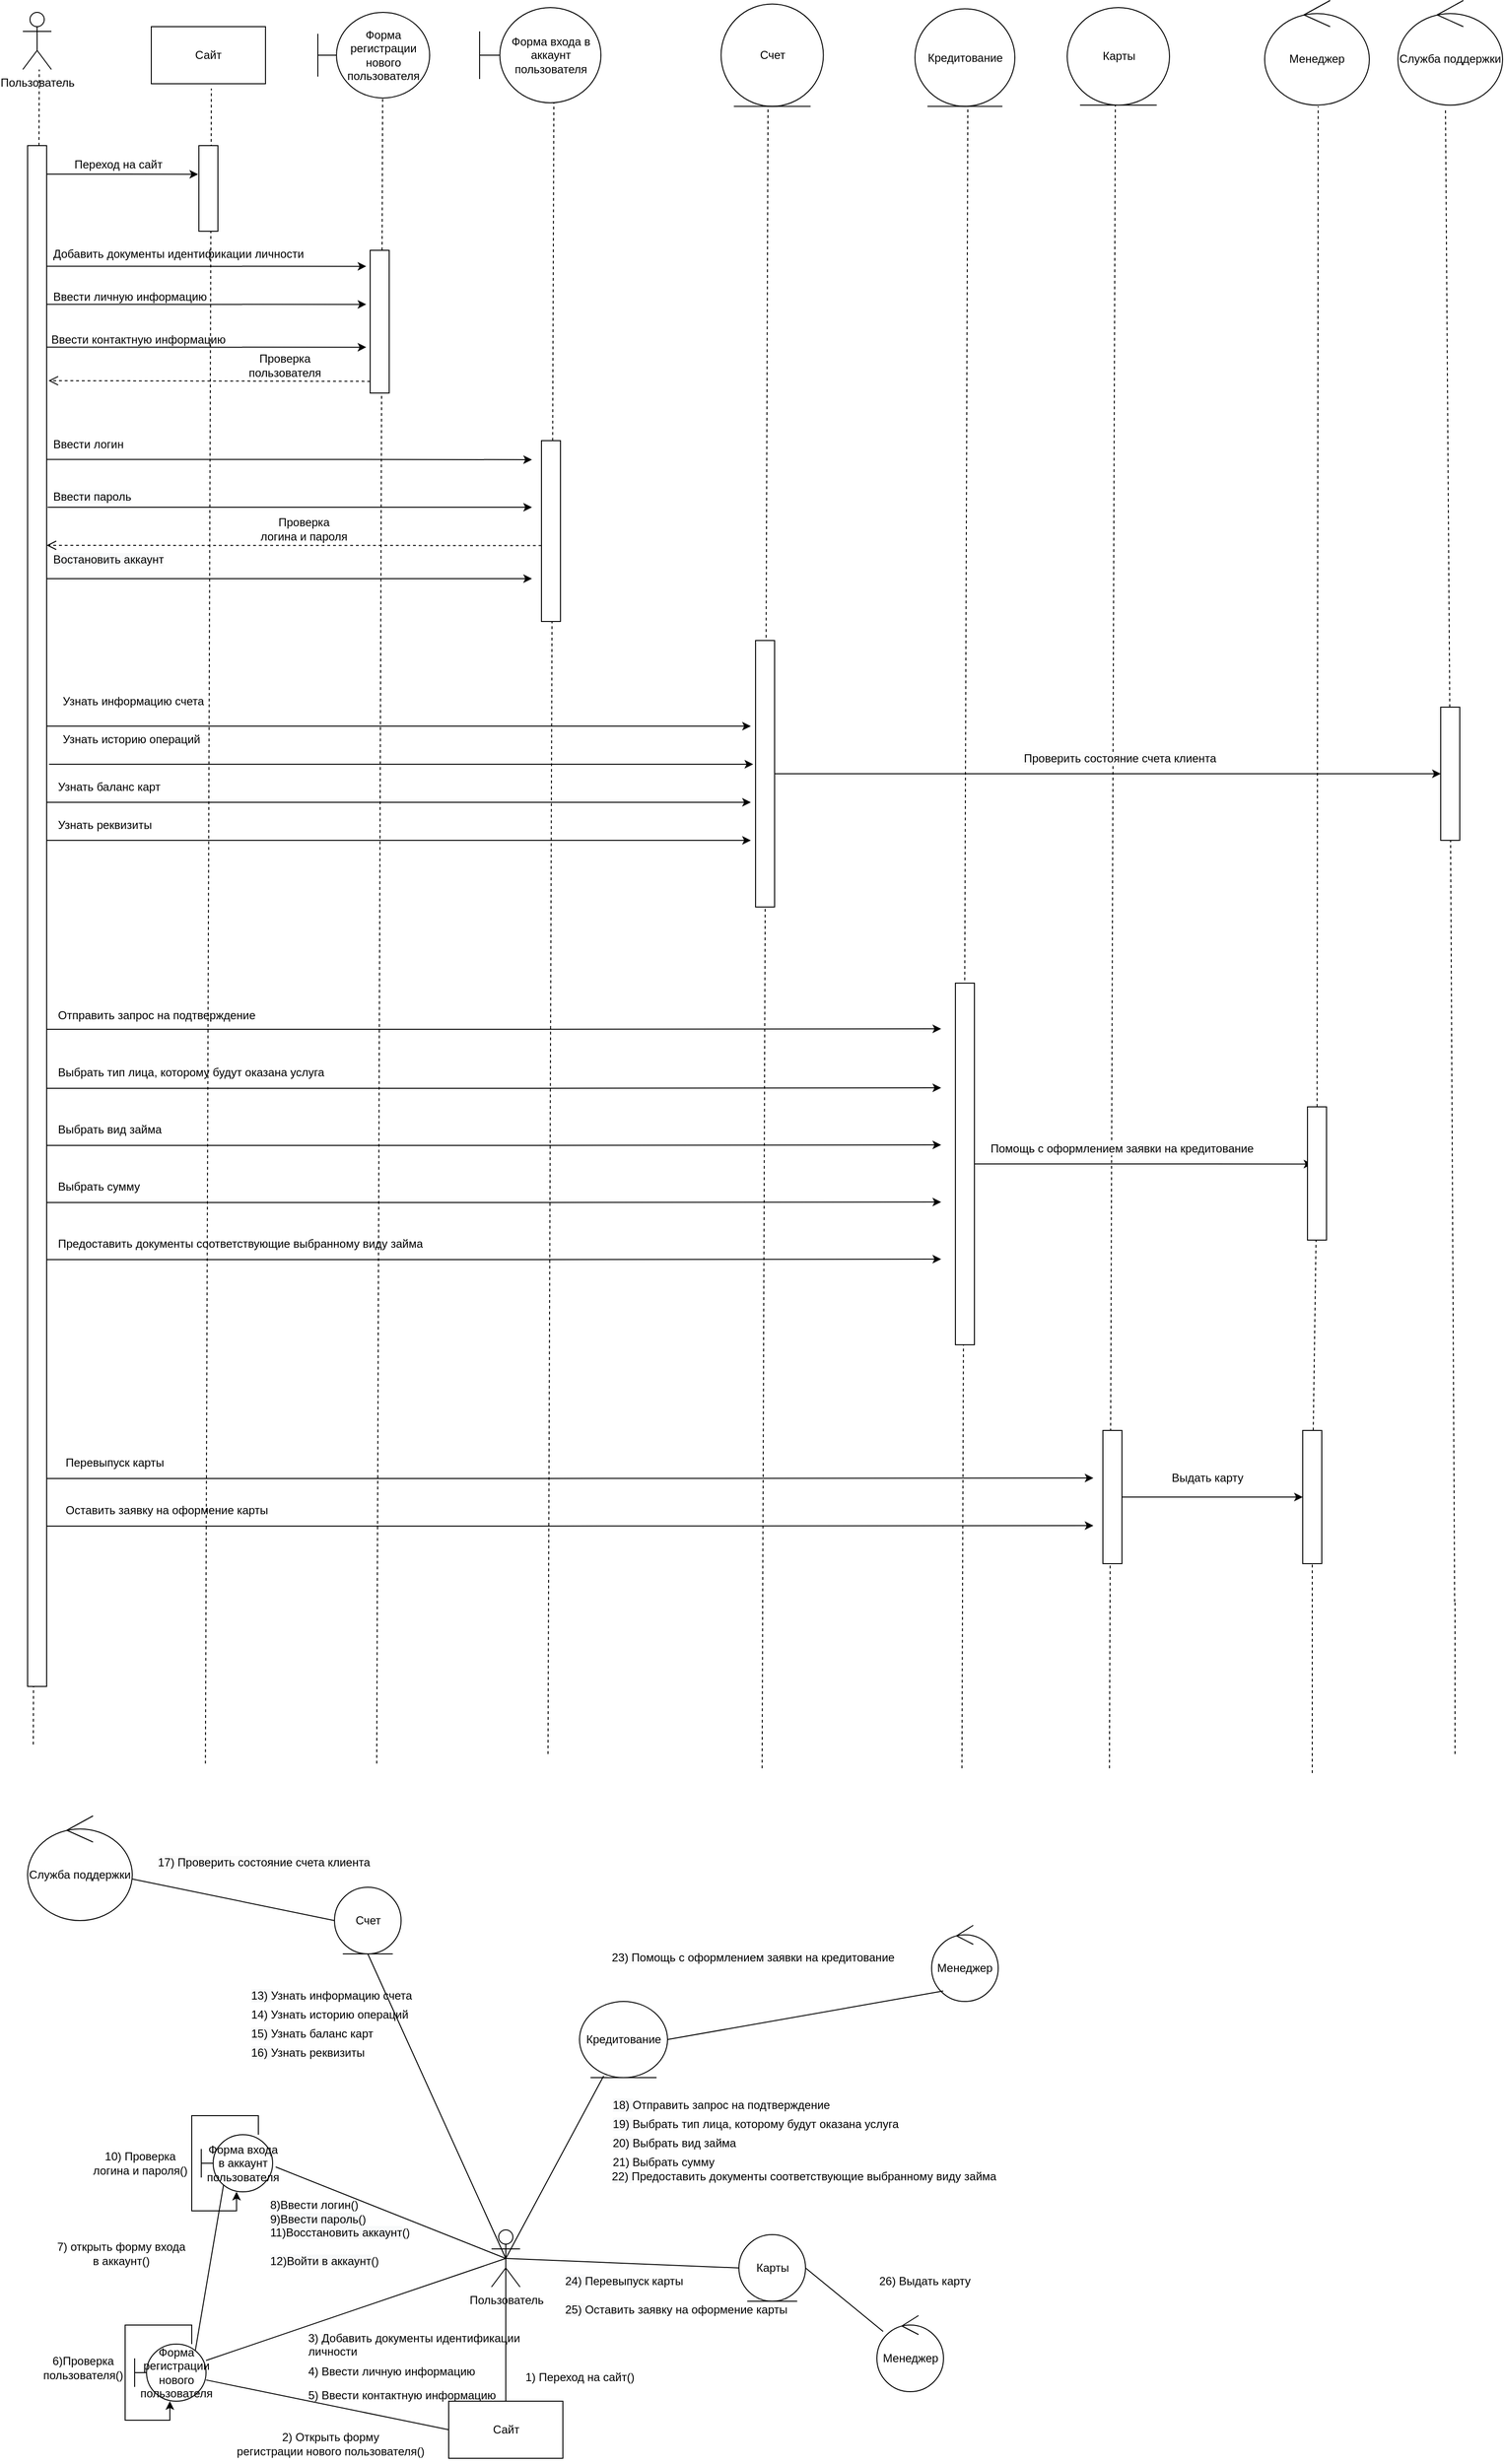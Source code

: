 <mxfile version="24.1.0" type="device">
  <diagram id="UNEcj8PjCtWKj6dkkVWt" name="Sequence diagram">
    <mxGraphModel dx="1060" dy="569" grid="0" gridSize="10" guides="1" tooltips="1" connect="1" arrows="1" fold="1" page="0" pageScale="1" pageWidth="827" pageHeight="1169" math="0" shadow="0">
      <root>
        <mxCell id="0" />
        <mxCell id="1" parent="0" />
        <mxCell id="iUJNnhAUQARR3c_dlysx-1" value="" style="endArrow=none;dashed=1;html=1;rounded=0;entryX=0.5;entryY=0.5;entryDx=0;entryDy=0;entryPerimeter=0;" parent="1" source="iUJNnhAUQARR3c_dlysx-75" edge="1">
          <mxGeometry width="50" height="50" relative="1" as="geometry">
            <mxPoint x="1440" y="1908.75" as="sourcePoint" />
            <mxPoint x="1446.25" y="148.75" as="targetPoint" />
          </mxGeometry>
        </mxCell>
        <mxCell id="iUJNnhAUQARR3c_dlysx-2" value="" style="endArrow=none;dashed=1;html=1;rounded=0;entryX=0.5;entryY=0.5;entryDx=0;entryDy=0;entryPerimeter=0;" parent="1" edge="1">
          <mxGeometry width="50" height="50" relative="1" as="geometry">
            <mxPoint x="1226.87" y="1895" as="sourcePoint" />
            <mxPoint x="1233.12" y="135" as="targetPoint" />
          </mxGeometry>
        </mxCell>
        <mxCell id="iUJNnhAUQARR3c_dlysx-3" value="" style="endArrow=none;dashed=1;html=1;rounded=0;entryX=0.5;entryY=0.5;entryDx=0;entryDy=0;entryPerimeter=0;" parent="1" edge="1">
          <mxGeometry width="50" height="50" relative="1" as="geometry">
            <mxPoint x="1071.87" y="1895" as="sourcePoint" />
            <mxPoint x="1078.12" y="135" as="targetPoint" />
          </mxGeometry>
        </mxCell>
        <mxCell id="iUJNnhAUQARR3c_dlysx-4" value="" style="endArrow=none;dashed=1;html=1;rounded=0;entryX=0.5;entryY=0.5;entryDx=0;entryDy=0;entryPerimeter=0;" parent="1" edge="1">
          <mxGeometry width="50" height="50" relative="1" as="geometry">
            <mxPoint x="861.88" y="1895" as="sourcePoint" />
            <mxPoint x="868.13" y="135" as="targetPoint" />
          </mxGeometry>
        </mxCell>
        <mxCell id="iUJNnhAUQARR3c_dlysx-5" value="" style="endArrow=none;dashed=1;html=1;rounded=0;entryX=0.5;entryY=0.5;entryDx=0;entryDy=0;entryPerimeter=0;" parent="1" edge="1">
          <mxGeometry width="50" height="50" relative="1" as="geometry">
            <mxPoint x="636.87" y="1880" as="sourcePoint" />
            <mxPoint x="643.12" y="120" as="targetPoint" />
          </mxGeometry>
        </mxCell>
        <mxCell id="iUJNnhAUQARR3c_dlysx-6" value="" style="endArrow=none;dashed=1;html=1;rounded=0;entryX=0.5;entryY=0.5;entryDx=0;entryDy=0;entryPerimeter=0;" parent="1" edge="1">
          <mxGeometry width="50" height="50" relative="1" as="geometry">
            <mxPoint x="456.88" y="1890" as="sourcePoint" />
            <mxPoint x="463.13" y="130" as="targetPoint" />
          </mxGeometry>
        </mxCell>
        <mxCell id="iUJNnhAUQARR3c_dlysx-7" value="" style="endArrow=none;dashed=1;html=1;rounded=0;entryX=0.5;entryY=0.5;entryDx=0;entryDy=0;entryPerimeter=0;" parent="1" edge="1">
          <mxGeometry width="50" height="50" relative="1" as="geometry">
            <mxPoint x="276.87" y="1890" as="sourcePoint" />
            <mxPoint x="283.12" y="130" as="targetPoint" />
          </mxGeometry>
        </mxCell>
        <mxCell id="iUJNnhAUQARR3c_dlysx-8" value="" style="endArrow=none;dashed=1;html=1;rounded=0;entryX=0.5;entryY=0.5;entryDx=0;entryDy=0;entryPerimeter=0;" parent="1" edge="1">
          <mxGeometry width="50" height="50" relative="1" as="geometry">
            <mxPoint x="96" y="1870" as="sourcePoint" />
            <mxPoint x="102.25" y="110" as="targetPoint" />
          </mxGeometry>
        </mxCell>
        <mxCell id="iUJNnhAUQARR3c_dlysx-9" value="Пользователь" style="shape=umlActor;verticalLabelPosition=bottom;verticalAlign=top;html=1;outlineConnect=0;" parent="1" vertex="1">
          <mxGeometry x="85" y="50" width="30" height="60" as="geometry" />
        </mxCell>
        <mxCell id="iUJNnhAUQARR3c_dlysx-10" value="Менеджер" style="ellipse;shape=umlControl;whiteSpace=wrap;html=1;" parent="1" vertex="1">
          <mxGeometry x="1390" y="37.5" width="110" height="110" as="geometry" />
        </mxCell>
        <mxCell id="iUJNnhAUQARR3c_dlysx-11" value="Кредитование" style="ellipse;shape=umlEntity;whiteSpace=wrap;html=1;" parent="1" vertex="1">
          <mxGeometry x="1022.5" y="46.25" width="105" height="102.5" as="geometry" />
        </mxCell>
        <mxCell id="iUJNnhAUQARR3c_dlysx-12" value="Форма регистрации&lt;br&gt;нового пользователя" style="shape=umlBoundary;whiteSpace=wrap;html=1;" parent="1" vertex="1">
          <mxGeometry x="395" y="50" width="117.5" height="90" as="geometry" />
        </mxCell>
        <mxCell id="iUJNnhAUQARR3c_dlysx-13" value="&lt;span style=&quot;text-align: center&quot;&gt;Ввести логин&lt;/span&gt;" style="text;whiteSpace=wrap;html=1;" parent="1" vertex="1">
          <mxGeometry x="115" y="490" width="110" height="20" as="geometry" />
        </mxCell>
        <mxCell id="iUJNnhAUQARR3c_dlysx-15" value="Переход на сайт" style="text;html=1;align=center;verticalAlign=middle;resizable=0;points=[];autosize=1;strokeColor=none;fillColor=none;" parent="1" vertex="1">
          <mxGeometry x="130" y="200" width="110" height="20" as="geometry" />
        </mxCell>
        <mxCell id="iUJNnhAUQARR3c_dlysx-16" style="edgeStyle=orthogonalEdgeStyle;rounded=0;orthogonalLoop=1;jettySize=auto;html=1;exitX=1;exitY=0.5;exitDx=0;exitDy=0;entryX=-0.041;entryY=0.335;entryDx=0;entryDy=0;entryPerimeter=0;" parent="1" source="iUJNnhAUQARR3c_dlysx-17" target="iUJNnhAUQARR3c_dlysx-21" edge="1">
          <mxGeometry relative="1" as="geometry">
            <mxPoint x="260" y="220" as="targetPoint" />
          </mxGeometry>
        </mxCell>
        <mxCell id="iUJNnhAUQARR3c_dlysx-17" value="" style="rounded=0;whiteSpace=wrap;html=1;" parent="1" vertex="1">
          <mxGeometry x="90" y="190" width="20" height="60" as="geometry" />
        </mxCell>
        <mxCell id="iUJNnhAUQARR3c_dlysx-18" style="edgeStyle=orthogonalEdgeStyle;rounded=0;orthogonalLoop=1;jettySize=auto;html=1;exitX=1;exitY=0.25;exitDx=0;exitDy=0;entryX=-0.207;entryY=0.062;entryDx=0;entryDy=0;entryPerimeter=0;" parent="1" edge="1">
          <mxGeometry relative="1" as="geometry">
            <Array as="points">
              <mxPoint x="110" y="402" />
            </Array>
            <mxPoint x="110" y="410" as="sourcePoint" />
            <mxPoint x="445.86" y="401.82" as="targetPoint" />
          </mxGeometry>
        </mxCell>
        <mxCell id="iUJNnhAUQARR3c_dlysx-19" style="edgeStyle=orthogonalEdgeStyle;rounded=0;orthogonalLoop=1;jettySize=auto;html=1;exitX=1;exitY=0.75;exitDx=0;exitDy=0;" parent="1" edge="1">
          <mxGeometry relative="1" as="geometry">
            <Array as="points">
              <mxPoint x="370" y="519.71" />
              <mxPoint x="370" y="519.71" />
            </Array>
            <mxPoint x="110" y="519.71" as="sourcePoint" />
            <mxPoint x="620" y="520.0" as="targetPoint" />
          </mxGeometry>
        </mxCell>
        <mxCell id="iUJNnhAUQARR3c_dlysx-20" value="" style="rounded=0;whiteSpace=wrap;html=1;" parent="1" vertex="1">
          <mxGeometry x="90" y="190" width="20" height="1619" as="geometry" />
        </mxCell>
        <mxCell id="iUJNnhAUQARR3c_dlysx-21" value="" style="rounded=0;whiteSpace=wrap;html=1;" parent="1" vertex="1">
          <mxGeometry x="270" y="190" width="20" height="90" as="geometry" />
        </mxCell>
        <mxCell id="iUJNnhAUQARR3c_dlysx-23" value="Проверка &lt;br&gt;пользователя" style="text;html=1;align=center;verticalAlign=middle;resizable=0;points=[];autosize=1;strokeColor=none;fillColor=none;" parent="1" vertex="1">
          <mxGeometry x="315" y="406" width="90" height="30" as="geometry" />
        </mxCell>
        <mxCell id="iUJNnhAUQARR3c_dlysx-25" value="Проверка&lt;br&gt;логина и пароля" style="text;html=1;align=center;verticalAlign=middle;resizable=0;points=[];autosize=1;strokeColor=none;fillColor=none;" parent="1" vertex="1">
          <mxGeometry x="325" y="578" width="110" height="30" as="geometry" />
        </mxCell>
        <mxCell id="iUJNnhAUQARR3c_dlysx-26" value="" style="rounded=0;whiteSpace=wrap;html=1;" parent="1" vertex="1">
          <mxGeometry x="450" y="300" width="20" height="150" as="geometry" />
        </mxCell>
        <mxCell id="iUJNnhAUQARR3c_dlysx-27" style="edgeStyle=orthogonalEdgeStyle;rounded=0;orthogonalLoop=1;jettySize=auto;html=1;exitX=1;exitY=0.25;exitDx=0;exitDy=0;entryX=-0.207;entryY=0.062;entryDx=0;entryDy=0;entryPerimeter=0;" parent="1" edge="1">
          <mxGeometry relative="1" as="geometry">
            <Array as="points">
              <mxPoint x="110" y="317" />
            </Array>
            <mxPoint x="110" y="315" as="sourcePoint" />
            <mxPoint x="445.86" y="316.82" as="targetPoint" />
          </mxGeometry>
        </mxCell>
        <mxCell id="iUJNnhAUQARR3c_dlysx-28" value="&lt;span style=&quot;text-align: center;&quot;&gt;Добавить документы идентификации личности&lt;/span&gt;" style="text;whiteSpace=wrap;html=1;" parent="1" vertex="1">
          <mxGeometry x="115" y="290" width="315" height="30" as="geometry" />
        </mxCell>
        <mxCell id="iUJNnhAUQARR3c_dlysx-29" style="edgeStyle=orthogonalEdgeStyle;rounded=0;orthogonalLoop=1;jettySize=auto;html=1;exitX=1;exitY=0.25;exitDx=0;exitDy=0;entryX=-0.207;entryY=0.062;entryDx=0;entryDy=0;entryPerimeter=0;" parent="1" edge="1">
          <mxGeometry relative="1" as="geometry">
            <Array as="points">
              <mxPoint x="110" y="357" />
            </Array>
            <mxPoint x="110" y="355" as="sourcePoint" />
            <mxPoint x="445.86" y="356.82" as="targetPoint" />
          </mxGeometry>
        </mxCell>
        <mxCell id="iUJNnhAUQARR3c_dlysx-30" value="&lt;span style=&quot;text-align: center;&quot;&gt;Ввести личную информацию&lt;/span&gt;" style="text;whiteSpace=wrap;html=1;" parent="1" vertex="1">
          <mxGeometry x="115" y="335" width="200" height="30" as="geometry" />
        </mxCell>
        <mxCell id="iUJNnhAUQARR3c_dlysx-32" style="edgeStyle=orthogonalEdgeStyle;rounded=0;orthogonalLoop=1;jettySize=auto;html=1;exitX=1;exitY=0.75;exitDx=0;exitDy=0;" parent="1" edge="1">
          <mxGeometry relative="1" as="geometry">
            <Array as="points">
              <mxPoint x="371.02" y="570" />
              <mxPoint x="371.02" y="570" />
            </Array>
            <mxPoint x="111.02" y="570.0" as="sourcePoint" />
            <mxPoint x="620" y="570.0" as="targetPoint" />
          </mxGeometry>
        </mxCell>
        <mxCell id="iUJNnhAUQARR3c_dlysx-33" value="&lt;span style=&quot;color: rgb(0, 0, 0); font-family: helvetica; font-size: 12px; font-style: normal; font-weight: 400; letter-spacing: normal; text-align: center; text-indent: 0px; text-transform: none; word-spacing: 0px; background-color: rgb(248, 249, 250); display: inline; float: none;&quot;&gt;Ввести пароль&lt;/span&gt;" style="text;whiteSpace=wrap;html=1;" parent="1" vertex="1">
          <mxGeometry x="115" y="545" width="110" height="30" as="geometry" />
        </mxCell>
        <mxCell id="iUJNnhAUQARR3c_dlysx-34" style="edgeStyle=orthogonalEdgeStyle;rounded=0;orthogonalLoop=1;jettySize=auto;html=1;exitX=1;exitY=0.75;exitDx=0;exitDy=0;" parent="1" edge="1">
          <mxGeometry relative="1" as="geometry">
            <Array as="points">
              <mxPoint x="370" y="645" />
              <mxPoint x="370" y="645" />
            </Array>
            <mxPoint x="110.0" y="645.0" as="sourcePoint" />
            <mxPoint x="620" y="645.0" as="targetPoint" />
          </mxGeometry>
        </mxCell>
        <mxCell id="iUJNnhAUQARR3c_dlysx-35" value="&lt;span style=&quot;color: rgb(0, 0, 0); font-family: helvetica; font-size: 12px; font-style: normal; font-weight: 400; letter-spacing: normal; text-align: center; text-indent: 0px; text-transform: none; word-spacing: 0px; background-color: rgb(248, 249, 250); display: inline; float: none;&quot;&gt;Востановить аккаунт&lt;/span&gt;" style="text;whiteSpace=wrap;html=1;" parent="1" vertex="1">
          <mxGeometry x="115" y="611" width="140" height="30" as="geometry" />
        </mxCell>
        <mxCell id="iUJNnhAUQARR3c_dlysx-36" value="" style="rounded=0;whiteSpace=wrap;html=1;" parent="1" vertex="1">
          <mxGeometry x="630" y="500" width="20" height="190" as="geometry" />
        </mxCell>
        <mxCell id="iUJNnhAUQARR3c_dlysx-39" value="Сайт" style="rounded=0;whiteSpace=wrap;html=1;" parent="1" vertex="1">
          <mxGeometry x="220" y="65" width="120" height="60" as="geometry" />
        </mxCell>
        <mxCell id="iUJNnhAUQARR3c_dlysx-40" value="Форма входа в аккаунт пользователя" style="shape=umlBoundary;whiteSpace=wrap;html=1;" parent="1" vertex="1">
          <mxGeometry x="565" y="45" width="127.5" height="100" as="geometry" />
        </mxCell>
        <mxCell id="iUJNnhAUQARR3c_dlysx-41" value="Карты" style="ellipse;shape=umlEntity;whiteSpace=wrap;html=1;" parent="1" vertex="1">
          <mxGeometry x="1182.5" y="45" width="107.5" height="102.5" as="geometry" />
        </mxCell>
        <mxCell id="iUJNnhAUQARR3c_dlysx-42" value="Счет" style="ellipse;shape=umlEntity;whiteSpace=wrap;html=1;" parent="1" vertex="1">
          <mxGeometry x="818.75" y="41.25" width="107.5" height="107.5" as="geometry" />
        </mxCell>
        <mxCell id="iUJNnhAUQARR3c_dlysx-43" value="&lt;span style=&quot;text-align: center;&quot;&gt;Узнать информацию счета&lt;/span&gt;" style="text;whiteSpace=wrap;html=1;" parent="1" vertex="1">
          <mxGeometry x="125" y="760" width="210" height="30" as="geometry" />
        </mxCell>
        <mxCell id="iUJNnhAUQARR3c_dlysx-44" value="&lt;span style=&quot;text-align: center;&quot;&gt;Узнать историю операций&lt;/span&gt;" style="text;whiteSpace=wrap;html=1;" parent="1" vertex="1">
          <mxGeometry x="125" y="800" width="200" height="30" as="geometry" />
        </mxCell>
        <mxCell id="iUJNnhAUQARR3c_dlysx-45" value="&lt;span style=&quot;text-align: center;&quot;&gt;Узнать баланс карт&lt;/span&gt;" style="text;whiteSpace=wrap;html=1;" parent="1" vertex="1">
          <mxGeometry x="120" y="850" width="190" height="30" as="geometry" />
        </mxCell>
        <mxCell id="iUJNnhAUQARR3c_dlysx-46" value="&lt;span style=&quot;text-align: center;&quot;&gt;Узнать реквизиты&lt;/span&gt;" style="text;whiteSpace=wrap;html=1;" parent="1" vertex="1">
          <mxGeometry x="120" y="890" width="220" height="30" as="geometry" />
        </mxCell>
        <mxCell id="iUJNnhAUQARR3c_dlysx-47" value="&lt;span style=&quot;text-align: center;&quot;&gt;Отправить запрос на подтверждение&amp;nbsp;&lt;/span&gt;" style="text;whiteSpace=wrap;html=1;" parent="1" vertex="1">
          <mxGeometry x="120" y="1090" width="280" height="30" as="geometry" />
        </mxCell>
        <mxCell id="iUJNnhAUQARR3c_dlysx-48" value="&lt;span style=&quot;text-align: center;&quot;&gt;Выбрать тип лица, которому будут оказана услуга&lt;/span&gt;" style="text;whiteSpace=wrap;html=1;" parent="1" vertex="1">
          <mxGeometry x="120" y="1150" width="390" height="30" as="geometry" />
        </mxCell>
        <mxCell id="iUJNnhAUQARR3c_dlysx-49" value="&lt;span style=&quot;text-align: center;&quot;&gt;Выбрать вид займа&lt;/span&gt;" style="text;whiteSpace=wrap;html=1;" parent="1" vertex="1">
          <mxGeometry x="120" y="1210" width="140" height="30" as="geometry" />
        </mxCell>
        <mxCell id="iUJNnhAUQARR3c_dlysx-50" value="&lt;span style=&quot;text-align: center;&quot;&gt;Выбрать сумму&lt;/span&gt;" style="text;whiteSpace=wrap;html=1;" parent="1" vertex="1">
          <mxGeometry x="120" y="1270" width="120" height="30" as="geometry" />
        </mxCell>
        <mxCell id="iUJNnhAUQARR3c_dlysx-51" value="&lt;span style=&quot;text-align: center;&quot;&gt;Предоставить документы соответствующие выбранному виду займа&lt;/span&gt;" style="text;whiteSpace=wrap;html=1;" parent="1" vertex="1">
          <mxGeometry x="120" y="1330" width="410" height="30" as="geometry" />
        </mxCell>
        <mxCell id="iUJNnhAUQARR3c_dlysx-52" value="&lt;span style=&quot;text-align: center;&quot;&gt;Перевыпуск карты&lt;/span&gt;" style="text;whiteSpace=wrap;html=1;" parent="1" vertex="1">
          <mxGeometry x="127.5" y="1560" width="160" height="30" as="geometry" />
        </mxCell>
        <mxCell id="iUJNnhAUQARR3c_dlysx-54" value="&lt;span style=&quot;text-align: center;&quot;&gt;Оставить заявку на оформение карты&lt;/span&gt;" style="text;whiteSpace=wrap;html=1;" parent="1" vertex="1">
          <mxGeometry x="127.5" y="1610" width="240" height="30" as="geometry" />
        </mxCell>
        <mxCell id="xo-i3hGm0-CM7e10l9_S-1" style="edgeStyle=orthogonalEdgeStyle;rounded=0;orthogonalLoop=1;jettySize=auto;html=1;exitX=1;exitY=0.5;exitDx=0;exitDy=0;entryX=0;entryY=0.5;entryDx=0;entryDy=0;" parent="1" source="iUJNnhAUQARR3c_dlysx-58" target="24wafLq23CwLlZclelUw-3" edge="1">
          <mxGeometry relative="1" as="geometry">
            <mxPoint x="1520" y="860.0" as="targetPoint" />
          </mxGeometry>
        </mxCell>
        <mxCell id="iUJNnhAUQARR3c_dlysx-58" value="" style="rounded=0;whiteSpace=wrap;html=1;" parent="1" vertex="1">
          <mxGeometry x="855" y="710" width="20" height="280" as="geometry" />
        </mxCell>
        <mxCell id="Klhj3KLmwvLGpgCHU9fv-1" style="edgeStyle=orthogonalEdgeStyle;rounded=0;orthogonalLoop=1;jettySize=auto;html=1;exitX=1;exitY=0.5;exitDx=0;exitDy=0;" parent="1" source="iUJNnhAUQARR3c_dlysx-59" edge="1">
          <mxGeometry relative="1" as="geometry">
            <mxPoint x="1440" y="1260.118" as="targetPoint" />
          </mxGeometry>
        </mxCell>
        <mxCell id="iUJNnhAUQARR3c_dlysx-59" value="" style="rounded=0;whiteSpace=wrap;html=1;" parent="1" vertex="1">
          <mxGeometry x="1065" y="1070" width="20" height="380" as="geometry" />
        </mxCell>
        <mxCell id="CwmvsuY2jCGyQck4pKds-3" style="edgeStyle=orthogonalEdgeStyle;rounded=0;orthogonalLoop=1;jettySize=auto;html=1;exitX=1;exitY=0.5;exitDx=0;exitDy=0;entryX=0;entryY=0.5;entryDx=0;entryDy=0;" parent="1" source="iUJNnhAUQARR3c_dlysx-61" target="CwmvsuY2jCGyQck4pKds-1" edge="1">
          <mxGeometry relative="1" as="geometry" />
        </mxCell>
        <mxCell id="iUJNnhAUQARR3c_dlysx-61" value="" style="rounded=0;whiteSpace=wrap;html=1;" parent="1" vertex="1">
          <mxGeometry x="1220" y="1540" width="20" height="140" as="geometry" />
        </mxCell>
        <mxCell id="iUJNnhAUQARR3c_dlysx-63" style="edgeStyle=orthogonalEdgeStyle;rounded=0;orthogonalLoop=1;jettySize=auto;html=1;exitX=1;exitY=0.75;exitDx=0;exitDy=0;" parent="1" edge="1">
          <mxGeometry relative="1" as="geometry">
            <Array as="points">
              <mxPoint x="620" y="800" />
            </Array>
            <mxPoint x="110.0" y="800.0" as="sourcePoint" />
            <mxPoint x="850" y="800" as="targetPoint" />
          </mxGeometry>
        </mxCell>
        <mxCell id="iUJNnhAUQARR3c_dlysx-64" style="edgeStyle=orthogonalEdgeStyle;rounded=0;orthogonalLoop=1;jettySize=auto;html=1;exitX=1;exitY=0.75;exitDx=0;exitDy=0;" parent="1" edge="1">
          <mxGeometry relative="1" as="geometry">
            <Array as="points">
              <mxPoint x="622.5" y="840" />
            </Array>
            <mxPoint x="112.5" y="840.0" as="sourcePoint" />
            <mxPoint x="852.5" y="840.0" as="targetPoint" />
          </mxGeometry>
        </mxCell>
        <mxCell id="iUJNnhAUQARR3c_dlysx-65" style="edgeStyle=orthogonalEdgeStyle;rounded=0;orthogonalLoop=1;jettySize=auto;html=1;exitX=1;exitY=0.75;exitDx=0;exitDy=0;" parent="1" edge="1">
          <mxGeometry relative="1" as="geometry">
            <Array as="points">
              <mxPoint x="620" y="880" />
            </Array>
            <mxPoint x="110" y="880" as="sourcePoint" />
            <mxPoint x="850" y="880" as="targetPoint" />
          </mxGeometry>
        </mxCell>
        <mxCell id="iUJNnhAUQARR3c_dlysx-66" style="edgeStyle=orthogonalEdgeStyle;rounded=0;orthogonalLoop=1;jettySize=auto;html=1;exitX=1;exitY=0.75;exitDx=0;exitDy=0;" parent="1" edge="1">
          <mxGeometry relative="1" as="geometry">
            <Array as="points">
              <mxPoint x="620" y="920" />
            </Array>
            <mxPoint x="110" y="920" as="sourcePoint" />
            <mxPoint x="850" y="920" as="targetPoint" />
          </mxGeometry>
        </mxCell>
        <mxCell id="iUJNnhAUQARR3c_dlysx-67" style="edgeStyle=orthogonalEdgeStyle;rounded=0;orthogonalLoop=1;jettySize=auto;html=1;exitX=1;exitY=0.75;exitDx=0;exitDy=0;" parent="1" edge="1">
          <mxGeometry relative="1" as="geometry">
            <Array as="points">
              <mxPoint x="620" y="1118.46" />
            </Array>
            <mxPoint x="110" y="1118.46" as="sourcePoint" />
            <mxPoint x="1050" y="1118" as="targetPoint" />
          </mxGeometry>
        </mxCell>
        <mxCell id="iUJNnhAUQARR3c_dlysx-68" style="edgeStyle=orthogonalEdgeStyle;rounded=0;orthogonalLoop=1;jettySize=auto;html=1;exitX=1;exitY=0.75;exitDx=0;exitDy=0;" parent="1" edge="1">
          <mxGeometry relative="1" as="geometry">
            <Array as="points">
              <mxPoint x="620" y="1180.46" />
            </Array>
            <mxPoint x="110" y="1180.46" as="sourcePoint" />
            <mxPoint x="1050" y="1180" as="targetPoint" />
          </mxGeometry>
        </mxCell>
        <mxCell id="iUJNnhAUQARR3c_dlysx-69" style="edgeStyle=orthogonalEdgeStyle;rounded=0;orthogonalLoop=1;jettySize=auto;html=1;exitX=1;exitY=0.75;exitDx=0;exitDy=0;" parent="1" edge="1">
          <mxGeometry relative="1" as="geometry">
            <Array as="points">
              <mxPoint x="620" y="1240.46" />
            </Array>
            <mxPoint x="110" y="1240.46" as="sourcePoint" />
            <mxPoint x="1050" y="1240" as="targetPoint" />
          </mxGeometry>
        </mxCell>
        <mxCell id="iUJNnhAUQARR3c_dlysx-70" style="edgeStyle=orthogonalEdgeStyle;rounded=0;orthogonalLoop=1;jettySize=auto;html=1;exitX=1;exitY=0.75;exitDx=0;exitDy=0;" parent="1" edge="1">
          <mxGeometry relative="1" as="geometry">
            <Array as="points">
              <mxPoint x="620" y="1300.46" />
            </Array>
            <mxPoint x="110" y="1300.46" as="sourcePoint" />
            <mxPoint x="1050" y="1300" as="targetPoint" />
          </mxGeometry>
        </mxCell>
        <mxCell id="iUJNnhAUQARR3c_dlysx-71" style="edgeStyle=orthogonalEdgeStyle;rounded=0;orthogonalLoop=1;jettySize=auto;html=1;exitX=1;exitY=0.75;exitDx=0;exitDy=0;" parent="1" edge="1">
          <mxGeometry relative="1" as="geometry">
            <Array as="points">
              <mxPoint x="620" y="1360.46" />
            </Array>
            <mxPoint x="110" y="1360.46" as="sourcePoint" />
            <mxPoint x="1050" y="1360" as="targetPoint" />
          </mxGeometry>
        </mxCell>
        <mxCell id="iUJNnhAUQARR3c_dlysx-73" style="edgeStyle=orthogonalEdgeStyle;rounded=0;orthogonalLoop=1;jettySize=auto;html=1;exitX=1;exitY=0.75;exitDx=0;exitDy=0;" parent="1" edge="1">
          <mxGeometry relative="1" as="geometry">
            <Array as="points">
              <mxPoint x="620" y="1590.46" />
            </Array>
            <mxPoint x="110" y="1590.46" as="sourcePoint" />
            <mxPoint x="1210" y="1590" as="targetPoint" />
          </mxGeometry>
        </mxCell>
        <mxCell id="iUJNnhAUQARR3c_dlysx-74" style="edgeStyle=orthogonalEdgeStyle;rounded=0;orthogonalLoop=1;jettySize=auto;html=1;exitX=1;exitY=0.75;exitDx=0;exitDy=0;" parent="1" edge="1">
          <mxGeometry relative="1" as="geometry">
            <Array as="points">
              <mxPoint x="620" y="1640.46" />
            </Array>
            <mxPoint x="110" y="1640.46" as="sourcePoint" />
            <mxPoint x="1210" y="1640" as="targetPoint" />
          </mxGeometry>
        </mxCell>
        <mxCell id="iUJNnhAUQARR3c_dlysx-77" style="edgeStyle=orthogonalEdgeStyle;rounded=0;orthogonalLoop=1;jettySize=auto;html=1;exitX=0.8;exitY=0;exitDx=0;exitDy=0;exitPerimeter=0;" parent="1" source="iUJNnhAUQARR3c_dlysx-87" target="iUJNnhAUQARR3c_dlysx-87" edge="1">
          <mxGeometry relative="1" as="geometry">
            <Array as="points">
              <mxPoint x="262.5" y="2480" />
              <mxPoint x="192.5" y="2480" />
              <mxPoint x="192.5" y="2580" />
              <mxPoint x="239.5" y="2580" />
            </Array>
          </mxGeometry>
        </mxCell>
        <mxCell id="iUJNnhAUQARR3c_dlysx-78" style="rounded=0;orthogonalLoop=1;jettySize=auto;html=1;exitX=0.5;exitY=0.5;exitDx=0;exitDy=0;exitPerimeter=0;entryX=1.043;entryY=0.565;entryDx=0;entryDy=0;entryPerimeter=0;endArrow=none;endFill=0;" parent="1" source="iUJNnhAUQARR3c_dlysx-84" target="iUJNnhAUQARR3c_dlysx-91" edge="1">
          <mxGeometry relative="1" as="geometry" />
        </mxCell>
        <mxCell id="iUJNnhAUQARR3c_dlysx-79" style="edgeStyle=none;rounded=0;orthogonalLoop=1;jettySize=auto;html=1;exitX=0.5;exitY=0.5;exitDx=0;exitDy=0;exitPerimeter=0;entryX=0.5;entryY=1;entryDx=0;entryDy=0;endArrow=none;endFill=0;" parent="1" source="iUJNnhAUQARR3c_dlysx-84" target="iUJNnhAUQARR3c_dlysx-94" edge="1">
          <mxGeometry relative="1" as="geometry" />
        </mxCell>
        <mxCell id="iUJNnhAUQARR3c_dlysx-80" style="edgeStyle=none;rounded=0;orthogonalLoop=1;jettySize=auto;html=1;exitX=0.5;exitY=0.5;exitDx=0;exitDy=0;exitPerimeter=0;entryX=0.274;entryY=0.978;entryDx=0;entryDy=0;entryPerimeter=0;endArrow=none;endFill=0;" parent="1" source="iUJNnhAUQARR3c_dlysx-84" target="iUJNnhAUQARR3c_dlysx-86" edge="1">
          <mxGeometry relative="1" as="geometry" />
        </mxCell>
        <mxCell id="iUJNnhAUQARR3c_dlysx-81" style="edgeStyle=none;rounded=0;orthogonalLoop=1;jettySize=auto;html=1;exitX=0.5;exitY=0.5;exitDx=0;exitDy=0;exitPerimeter=0;entryX=0.5;entryY=0;entryDx=0;entryDy=0;endArrow=none;endFill=0;" parent="1" source="iUJNnhAUQARR3c_dlysx-84" target="iUJNnhAUQARR3c_dlysx-90" edge="1">
          <mxGeometry relative="1" as="geometry" />
        </mxCell>
        <mxCell id="iUJNnhAUQARR3c_dlysx-82" style="edgeStyle=none;rounded=0;orthogonalLoop=1;jettySize=auto;html=1;exitX=0.5;exitY=0.5;exitDx=0;exitDy=0;exitPerimeter=0;entryX=0;entryY=0.5;entryDx=0;entryDy=0;endArrow=none;endFill=0;" parent="1" source="iUJNnhAUQARR3c_dlysx-84" target="iUJNnhAUQARR3c_dlysx-93" edge="1">
          <mxGeometry relative="1" as="geometry" />
        </mxCell>
        <mxCell id="iUJNnhAUQARR3c_dlysx-83" style="edgeStyle=none;rounded=0;orthogonalLoop=1;jettySize=auto;html=1;exitX=0.5;exitY=0.5;exitDx=0;exitDy=0;exitPerimeter=0;endArrow=none;endFill=0;" parent="1" source="iUJNnhAUQARR3c_dlysx-84" target="iUJNnhAUQARR3c_dlysx-87" edge="1">
          <mxGeometry relative="1" as="geometry" />
        </mxCell>
        <mxCell id="iUJNnhAUQARR3c_dlysx-84" value="Пользователь" style="shape=umlActor;verticalLabelPosition=bottom;verticalAlign=top;html=1;outlineConnect=0;" parent="1" vertex="1">
          <mxGeometry x="577.5" y="2380" width="30" height="60" as="geometry" />
        </mxCell>
        <mxCell id="iUJNnhAUQARR3c_dlysx-85" value="Менеджер" style="ellipse;shape=umlControl;whiteSpace=wrap;html=1;" parent="1" vertex="1">
          <mxGeometry x="982.5" y="2470" width="70" height="80" as="geometry" />
        </mxCell>
        <mxCell id="iUJNnhAUQARR3c_dlysx-86" value="Кредитование" style="ellipse;shape=umlEntity;whiteSpace=wrap;html=1;" parent="1" vertex="1">
          <mxGeometry x="670" y="2140" width="92.5" height="80" as="geometry" />
        </mxCell>
        <mxCell id="iUJNnhAUQARR3c_dlysx-87" value="Форма регистрации&lt;br&gt;нового пользователя" style="shape=umlBoundary;whiteSpace=wrap;html=1;" parent="1" vertex="1">
          <mxGeometry x="202.5" y="2500" width="75" height="60" as="geometry" />
        </mxCell>
        <mxCell id="iUJNnhAUQARR3c_dlysx-88" style="edgeStyle=none;rounded=0;orthogonalLoop=1;jettySize=auto;html=1;exitX=0;exitY=0.5;exitDx=0;exitDy=0;endArrow=none;endFill=0;" parent="1" source="iUJNnhAUQARR3c_dlysx-90" target="iUJNnhAUQARR3c_dlysx-87" edge="1">
          <mxGeometry relative="1" as="geometry" />
        </mxCell>
        <mxCell id="iUJNnhAUQARR3c_dlysx-89" style="edgeStyle=none;rounded=0;orthogonalLoop=1;jettySize=auto;html=1;exitX=0.851;exitY=0.107;exitDx=0;exitDy=0;entryX=0.314;entryY=0.865;entryDx=0;entryDy=0;entryPerimeter=0;endArrow=none;endFill=0;exitPerimeter=0;" parent="1" source="iUJNnhAUQARR3c_dlysx-87" target="iUJNnhAUQARR3c_dlysx-91" edge="1">
          <mxGeometry relative="1" as="geometry" />
        </mxCell>
        <mxCell id="iUJNnhAUQARR3c_dlysx-90" value="Сайт" style="rounded=0;whiteSpace=wrap;html=1;" parent="1" vertex="1">
          <mxGeometry x="532.5" y="2560" width="120" height="60" as="geometry" />
        </mxCell>
        <mxCell id="iUJNnhAUQARR3c_dlysx-91" value="Форма входа в аккаунт пользователя" style="shape=umlBoundary;whiteSpace=wrap;html=1;" parent="1" vertex="1">
          <mxGeometry x="272.5" y="2280" width="75" height="60" as="geometry" />
        </mxCell>
        <mxCell id="iUJNnhAUQARR3c_dlysx-92" style="edgeStyle=none;rounded=0;orthogonalLoop=1;jettySize=auto;html=1;exitX=1;exitY=0.5;exitDx=0;exitDy=0;endArrow=none;endFill=0;" parent="1" source="iUJNnhAUQARR3c_dlysx-93" target="iUJNnhAUQARR3c_dlysx-85" edge="1">
          <mxGeometry relative="1" as="geometry" />
        </mxCell>
        <mxCell id="iUJNnhAUQARR3c_dlysx-93" value="Карты" style="ellipse;shape=umlEntity;whiteSpace=wrap;html=1;" parent="1" vertex="1">
          <mxGeometry x="837.5" y="2385" width="70" height="70" as="geometry" />
        </mxCell>
        <mxCell id="iUJNnhAUQARR3c_dlysx-94" value="Счет" style="ellipse;shape=umlEntity;whiteSpace=wrap;html=1;" parent="1" vertex="1">
          <mxGeometry x="412.5" y="2020" width="70" height="70" as="geometry" />
        </mxCell>
        <mxCell id="iUJNnhAUQARR3c_dlysx-95" value="&lt;span style=&quot;text-align: center&quot;&gt;8)Ввести логин&lt;/span&gt;&lt;span style=&quot;text-align: center&quot;&gt;()&lt;/span&gt;" style="text;whiteSpace=wrap;html=1;" parent="1" vertex="1">
          <mxGeometry x="342.5" y="2340" width="110" height="20" as="geometry" />
        </mxCell>
        <mxCell id="iUJNnhAUQARR3c_dlysx-96" value="&lt;span style=&quot;color: rgb(0 , 0 , 0) ; font-family: &amp;quot;helvetica&amp;quot; ; font-size: 12px ; font-style: normal ; font-weight: 400 ; letter-spacing: normal ; text-align: center ; text-indent: 0px ; text-transform: none ; word-spacing: 0px ; background-color: rgb(248 , 249 , 250) ; display: inline ; float: none&quot;&gt;9)Ввести пароль&lt;/span&gt;&lt;span style=&quot;text-align: center&quot;&gt;()&lt;/span&gt;" style="text;whiteSpace=wrap;html=1;" parent="1" vertex="1">
          <mxGeometry x="342.5" y="2355" width="110" height="30" as="geometry" />
        </mxCell>
        <mxCell id="iUJNnhAUQARR3c_dlysx-97" value="&lt;span style=&quot;color: rgb(0 , 0 , 0) ; font-family: &amp;quot;helvetica&amp;quot; ; font-size: 12px ; font-style: normal ; font-weight: 400 ; letter-spacing: normal ; text-align: center ; text-indent: 0px ; text-transform: none ; word-spacing: 0px ; background-color: rgb(248 , 249 , 250) ; display: inline ; float: none&quot;&gt;11)Восстановить аккаунт&lt;/span&gt;&lt;span style=&quot;text-align: center&quot;&gt;()&lt;/span&gt;" style="text;whiteSpace=wrap;html=1;" parent="1" vertex="1">
          <mxGeometry x="342.5" y="2368.79" width="150" height="30" as="geometry" />
        </mxCell>
        <mxCell id="iUJNnhAUQARR3c_dlysx-98" value="&lt;span style=&quot;color: rgb(0 , 0 , 0) ; font-family: &amp;quot;helvetica&amp;quot; ; font-size: 12px ; font-style: normal ; font-weight: 400 ; letter-spacing: normal ; text-align: center ; text-indent: 0px ; text-transform: none ; word-spacing: 0px ; background-color: rgb(248 , 249 , 250) ; display: inline ; float: none&quot;&gt;12)Войти в аккаунт&lt;/span&gt;&lt;span style=&quot;text-align: center&quot;&gt;()&lt;/span&gt;" style="text;whiteSpace=wrap;html=1;" parent="1" vertex="1">
          <mxGeometry x="342.5" y="2398.79" width="130" height="30" as="geometry" />
        </mxCell>
        <mxCell id="iUJNnhAUQARR3c_dlysx-99" value="&lt;span style=&quot;text-align: center;&quot;&gt;&lt;font style=&quot;font-size: 12px;&quot;&gt;3) Добавить документы идентификации личности&lt;/font&gt;&lt;/span&gt;" style="text;whiteSpace=wrap;html=1;align=left;" parent="1" vertex="1">
          <mxGeometry x="382.5" y="2480" width="240" height="30" as="geometry" />
        </mxCell>
        <mxCell id="iUJNnhAUQARR3c_dlysx-100" value="&lt;span style=&quot;text-align: center;&quot;&gt;4) Ввести личную информацию&lt;/span&gt;" style="text;whiteSpace=wrap;html=1;align=left;" parent="1" vertex="1">
          <mxGeometry x="382.5" y="2515" width="200" height="30" as="geometry" />
        </mxCell>
        <mxCell id="iUJNnhAUQARR3c_dlysx-102" value="6)Проверка &lt;br&gt;пользователя()" style="text;html=1;align=center;verticalAlign=middle;resizable=0;points=[];autosize=1;strokeColor=none;fillColor=none;" parent="1" vertex="1">
          <mxGeometry x="92.5" y="2505" width="110" height="40" as="geometry" />
        </mxCell>
        <mxCell id="iUJNnhAUQARR3c_dlysx-103" value="10) Проверка&lt;br&gt;логина и пароля()" style="text;html=1;align=center;verticalAlign=middle;resizable=0;points=[];autosize=1;strokeColor=none;fillColor=none;" parent="1" vertex="1">
          <mxGeometry x="147.5" y="2290" width="120" height="40" as="geometry" />
        </mxCell>
        <mxCell id="iUJNnhAUQARR3c_dlysx-104" value="&lt;div style=&quot;text-align: center;&quot;&gt;&lt;font face=&quot;helvetica&quot;&gt;&lt;span style=&quot;background-color: rgb(248, 249, 250);&quot;&gt;13)&amp;nbsp;&lt;/span&gt;&lt;/font&gt;Узнать информацию счета&lt;/div&gt;" style="text;whiteSpace=wrap;html=1;" parent="1" vertex="1">
          <mxGeometry x="323" y="2120" width="267" height="30" as="geometry" />
        </mxCell>
        <mxCell id="iUJNnhAUQARR3c_dlysx-105" value="&lt;span style=&quot;text-align: center;&quot;&gt;14) Узнать историю операций&lt;/span&gt;" style="text;whiteSpace=wrap;html=1;" parent="1" vertex="1">
          <mxGeometry x="323" y="2140" width="207" height="30" as="geometry" />
        </mxCell>
        <mxCell id="iUJNnhAUQARR3c_dlysx-106" value="&lt;div style=&quot;text-align: center;&quot;&gt;&lt;font face=&quot;helvetica&quot;&gt;&lt;span style=&quot;background-color: rgb(248, 249, 250);&quot;&gt;15)&amp;nbsp;&lt;/span&gt;&lt;/font&gt;Узнать баланс карт&lt;/div&gt;" style="text;whiteSpace=wrap;html=1;" parent="1" vertex="1">
          <mxGeometry x="323" y="2160" width="199.5" height="30" as="geometry" />
        </mxCell>
        <mxCell id="iUJNnhAUQARR3c_dlysx-107" value="&lt;div style=&quot;text-align: center;&quot;&gt;&lt;font face=&quot;helvetica&quot;&gt;&lt;span style=&quot;background-color: rgb(248, 249, 250);&quot;&gt;16)&amp;nbsp;&lt;/span&gt;&lt;/font&gt;Узнать реквизиты&lt;/div&gt;" style="text;whiteSpace=wrap;html=1;" parent="1" vertex="1">
          <mxGeometry x="323" y="2180" width="229.5" height="30" as="geometry" />
        </mxCell>
        <mxCell id="iUJNnhAUQARR3c_dlysx-108" value="&lt;div style=&quot;text-align: center;&quot;&gt;&lt;font face=&quot;helvetica&quot;&gt;&lt;span style=&quot;background-color: rgb(248, 249, 250);&quot;&gt;22)&amp;nbsp;&lt;/span&gt;&lt;/font&gt;Предоставить документы соответствующие выбранному виду займа&lt;/div&gt;" style="text;whiteSpace=wrap;html=1;" parent="1" vertex="1">
          <mxGeometry x="701.5" y="2310" width="417.5" height="30" as="geometry" />
        </mxCell>
        <mxCell id="iUJNnhAUQARR3c_dlysx-109" value="&lt;div style=&quot;text-align: center;&quot;&gt;&lt;font face=&quot;helvetica&quot;&gt;&lt;span style=&quot;background-color: rgb(248, 249, 250);&quot;&gt;18)&amp;nbsp;&lt;/span&gt;&lt;/font&gt;Отправить запрос на подтверждение&amp;nbsp;&lt;br&gt;&lt;/div&gt;" style="text;whiteSpace=wrap;html=1;" parent="1" vertex="1">
          <mxGeometry x="702.5" y="2235" width="287.5" height="30" as="geometry" />
        </mxCell>
        <mxCell id="iUJNnhAUQARR3c_dlysx-110" value="&lt;div style=&quot;text-align: center;&quot;&gt;&lt;font face=&quot;helvetica&quot;&gt;&lt;span style=&quot;background-color: rgb(248, 249, 250);&quot;&gt;19)&amp;nbsp;&lt;/span&gt;&lt;/font&gt;Выбрать тип лица, которому будут оказана услуга&lt;/div&gt;" style="text;whiteSpace=wrap;html=1;" parent="1" vertex="1">
          <mxGeometry x="702.5" y="2255" width="357.5" height="30" as="geometry" />
        </mxCell>
        <mxCell id="iUJNnhAUQARR3c_dlysx-111" value="&lt;span style=&quot;color: rgb(0 , 0 , 0) ; font-family: &amp;quot;helvetica&amp;quot; ; font-size: 12px ; font-style: normal ; font-weight: 400 ; letter-spacing: normal ; text-align: center ; text-indent: 0px ; text-transform: none ; word-spacing: 0px ; background-color: rgb(248 , 249 , 250) ; display: inline ; float: none&quot;&gt;20)&amp;nbsp;&lt;/span&gt;&lt;span style=&quot;text-align: center;&quot;&gt;Выбрать вид займа&lt;/span&gt;" style="text;whiteSpace=wrap;html=1;" parent="1" vertex="1">
          <mxGeometry x="702.5" y="2275" width="247.5" height="30" as="geometry" />
        </mxCell>
        <mxCell id="iUJNnhAUQARR3c_dlysx-112" value="21) Выбрать сумму&amp;nbsp;" style="text;whiteSpace=wrap;html=1;" parent="1" vertex="1">
          <mxGeometry x="702.5" y="2295" width="160" height="30" as="geometry" />
        </mxCell>
        <mxCell id="iUJNnhAUQARR3c_dlysx-113" value="&lt;div style=&quot;text-align: center;&quot;&gt;&lt;font face=&quot;helvetica&quot;&gt;&lt;span style=&quot;background-color: rgb(248, 249, 250);&quot;&gt;24)&amp;nbsp;&lt;/span&gt;&lt;/font&gt;Перевыпуск карты&lt;/div&gt;" style="text;whiteSpace=wrap;html=1;" parent="1" vertex="1">
          <mxGeometry x="652.5" y="2420" width="170" height="30" as="geometry" />
        </mxCell>
        <mxCell id="iUJNnhAUQARR3c_dlysx-114" value="&lt;div style=&quot;text-align: center;&quot;&gt;&lt;font face=&quot;helvetica&quot;&gt;&lt;span style=&quot;background-color: rgb(248, 249, 250);&quot;&gt;25)&amp;nbsp;&lt;/span&gt;&lt;/font&gt;Оставить заявку на оформение карты&lt;/div&gt;" style="text;whiteSpace=wrap;html=1;" parent="1" vertex="1">
          <mxGeometry x="652.5" y="2450" width="437.5" height="30" as="geometry" />
        </mxCell>
        <mxCell id="iUJNnhAUQARR3c_dlysx-115" value="&lt;span style=&quot;text-align: center;&quot;&gt;26) Выдать карту&lt;/span&gt;" style="text;whiteSpace=wrap;html=1;" parent="1" vertex="1">
          <mxGeometry x="982.5" y="2420" width="200" height="30" as="geometry" />
        </mxCell>
        <mxCell id="iUJNnhAUQARR3c_dlysx-116" style="edgeStyle=orthogonalEdgeStyle;rounded=0;orthogonalLoop=1;jettySize=auto;html=1;exitX=0.8;exitY=0;exitDx=0;exitDy=0;exitPerimeter=0;" parent="1" edge="1">
          <mxGeometry relative="1" as="geometry">
            <mxPoint x="332.5" y="2280" as="sourcePoint" />
            <mxPoint x="309.553" y="2340" as="targetPoint" />
            <Array as="points">
              <mxPoint x="332.5" y="2260" />
              <mxPoint x="262.5" y="2260" />
              <mxPoint x="262.5" y="2360" />
              <mxPoint x="309.5" y="2360" />
            </Array>
          </mxGeometry>
        </mxCell>
        <mxCell id="iUJNnhAUQARR3c_dlysx-117" value="1) Переход на сайт()" style="text;html=1;align=center;verticalAlign=middle;resizable=0;points=[];autosize=1;strokeColor=none;fillColor=none;" parent="1" vertex="1">
          <mxGeometry x="600" y="2520" width="140" height="30" as="geometry" />
        </mxCell>
        <mxCell id="iUJNnhAUQARR3c_dlysx-118" value="2) Открыть форму &lt;br&gt;регистрации нового пользователя()" style="text;html=1;align=center;verticalAlign=middle;resizable=0;points=[];autosize=1;strokeColor=none;fillColor=none;" parent="1" vertex="1">
          <mxGeometry x="292.5" y="2585" width="230" height="40" as="geometry" />
        </mxCell>
        <mxCell id="iUJNnhAUQARR3c_dlysx-119" value="7) открыть форму входа&lt;br&gt;в аккаунт()" style="text;html=1;align=center;verticalAlign=middle;resizable=0;points=[];autosize=1;strokeColor=none;fillColor=none;" parent="1" vertex="1">
          <mxGeometry x="107.5" y="2385" width="160" height="40" as="geometry" />
        </mxCell>
        <mxCell id="fybVgdrEERvW4Q_8sqrN-3" value="&lt;span style=&quot;text-align: center;&quot;&gt;Ввести контактную информацию&lt;/span&gt;" style="text;whiteSpace=wrap;html=1;" parent="1" vertex="1">
          <mxGeometry x="112.5" y="380" width="200" height="30" as="geometry" />
        </mxCell>
        <mxCell id="24wafLq23CwLlZclelUw-1" value="Служба поддержки" style="ellipse;shape=umlControl;whiteSpace=wrap;html=1;" parent="1" vertex="1">
          <mxGeometry x="1530" y="37.5" width="110" height="110" as="geometry" />
        </mxCell>
        <mxCell id="24wafLq23CwLlZclelUw-2" value="" style="endArrow=none;dashed=1;html=1;rounded=0;" parent="1" source="24wafLq23CwLlZclelUw-3" edge="1">
          <mxGeometry width="50" height="50" relative="1" as="geometry">
            <mxPoint x="1560" y="1905" as="sourcePoint" />
            <mxPoint x="1580" y="150" as="targetPoint" />
          </mxGeometry>
        </mxCell>
        <mxCell id="24wafLq23CwLlZclelUw-4" value="" style="endArrow=none;dashed=1;html=1;rounded=0;entryX=0.5;entryY=0.5;entryDx=0;entryDy=0;entryPerimeter=0;" parent="1" target="24wafLq23CwLlZclelUw-3" edge="1">
          <mxGeometry width="50" height="50" relative="1" as="geometry">
            <mxPoint x="1589.628" y="1720" as="sourcePoint" />
            <mxPoint x="1566.25" y="145" as="targetPoint" />
          </mxGeometry>
        </mxCell>
        <mxCell id="24wafLq23CwLlZclelUw-3" value="" style="rounded=0;whiteSpace=wrap;html=1;" parent="1" vertex="1">
          <mxGeometry x="1575" y="780" width="20" height="140" as="geometry" />
        </mxCell>
        <mxCell id="24wafLq23CwLlZclelUw-5" value="" style="endArrow=none;dashed=1;html=1;rounded=0;entryX=0.5;entryY=0.5;entryDx=0;entryDy=0;entryPerimeter=0;" parent="1" source="CwmvsuY2jCGyQck4pKds-1" target="iUJNnhAUQARR3c_dlysx-75" edge="1">
          <mxGeometry width="50" height="50" relative="1" as="geometry">
            <mxPoint x="1440" y="1900" as="sourcePoint" />
            <mxPoint x="1446.25" y="148.75" as="targetPoint" />
          </mxGeometry>
        </mxCell>
        <mxCell id="iUJNnhAUQARR3c_dlysx-75" value="" style="rounded=0;whiteSpace=wrap;html=1;" parent="1" vertex="1">
          <mxGeometry x="1435" y="1200" width="20" height="140" as="geometry" />
        </mxCell>
        <mxCell id="tAI0fudEgkBMrrfn3P8_-1" value="&lt;span style=&quot;caret-color: rgb(0, 0, 0); color: rgb(0, 0, 0); font-family: Helvetica; font-size: 12px; font-style: normal; font-variant-caps: normal; font-weight: 400; letter-spacing: normal; orphans: auto; text-align: center; text-indent: 0px; text-transform: none; white-space: normal; widows: auto; word-spacing: 0px; -webkit-text-stroke-width: 0px; background-color: rgb(251, 251, 251); text-decoration: none; display: inline !important; float: none;&quot;&gt;Помощь с оформлением заявки на кредитование&lt;/span&gt;" style="text;whiteSpace=wrap;html=1;" parent="1" vertex="1">
          <mxGeometry x="1100" y="1230" width="310" height="40" as="geometry" />
        </mxCell>
        <mxCell id="JvfY33SriVuTMcsWNX_1-1" value="&lt;span style=&quot;caret-color: rgb(0, 0, 0); color: rgb(0, 0, 0); font-family: Helvetica; font-size: 12px; font-style: normal; font-variant-caps: normal; font-weight: 400; letter-spacing: normal; orphans: auto; text-align: center; text-indent: 0px; text-transform: none; white-space: normal; widows: auto; word-spacing: 0px; -webkit-text-stroke-width: 0px; background-color: rgb(251, 251, 251); text-decoration: none; display: inline !important; float: none;&quot;&gt;Проверить состояние счета клиента&lt;/span&gt;" style="text;whiteSpace=wrap;html=1;" parent="1" vertex="1">
          <mxGeometry x="1135" y="820" width="240" height="40" as="geometry" />
        </mxCell>
        <mxCell id="CwmvsuY2jCGyQck4pKds-2" value="" style="endArrow=none;dashed=1;html=1;rounded=0;entryX=0.5;entryY=0.5;entryDx=0;entryDy=0;entryPerimeter=0;" parent="1" target="CwmvsuY2jCGyQck4pKds-1" edge="1">
          <mxGeometry width="50" height="50" relative="1" as="geometry">
            <mxPoint x="1440" y="1900" as="sourcePoint" />
            <mxPoint x="1445" y="1270" as="targetPoint" />
          </mxGeometry>
        </mxCell>
        <mxCell id="CwmvsuY2jCGyQck4pKds-1" value="" style="rounded=0;whiteSpace=wrap;html=1;" parent="1" vertex="1">
          <mxGeometry x="1430" y="1540" width="20" height="140" as="geometry" />
        </mxCell>
        <mxCell id="CwmvsuY2jCGyQck4pKds-4" value="Выдать карту" style="whiteSpace=wrap;html=1;fillColor=none;strokeColor=none;" parent="1" vertex="1">
          <mxGeometry x="1270" y="1560" width="120" height="60" as="geometry" />
        </mxCell>
        <mxCell id="mPgYB99J7IPhoictR7qZ-2" value="" style="endArrow=none;dashed=1;html=1;rounded=0;" parent="1" edge="1">
          <mxGeometry width="50" height="50" relative="1" as="geometry">
            <mxPoint x="1590" y="1880" as="sourcePoint" />
            <mxPoint x="1590" y="1720" as="targetPoint" />
          </mxGeometry>
        </mxCell>
        <mxCell id="mPgYB99J7IPhoictR7qZ-4" value="&lt;span style=&quot;text-align: center;&quot;&gt;5) Ввести контактную информацию&lt;/span&gt;" style="text;whiteSpace=wrap;html=1;align=left;" parent="1" vertex="1">
          <mxGeometry x="382.5" y="2540" width="257.5" height="30" as="geometry" />
        </mxCell>
        <mxCell id="mPgYB99J7IPhoictR7qZ-6" style="edgeStyle=none;rounded=0;orthogonalLoop=1;jettySize=auto;html=1;exitX=0;exitY=0.5;exitDx=0;exitDy=0;endArrow=none;endFill=0;" parent="1" source="iUJNnhAUQARR3c_dlysx-94" target="mPgYB99J7IPhoictR7qZ-9" edge="1">
          <mxGeometry relative="1" as="geometry">
            <mxPoint x="917" y="2430" as="sourcePoint" />
            <mxPoint x="930.51" y="2096.224" as="targetPoint" />
            <Array as="points" />
          </mxGeometry>
        </mxCell>
        <mxCell id="mPgYB99J7IPhoictR7qZ-8" value="&lt;span style=&quot;caret-color: rgb(0, 0, 0); color: rgb(0, 0, 0); font-family: Helvetica; font-size: 12px; font-style: normal; font-variant-caps: normal; font-weight: 400; letter-spacing: normal; orphans: auto; text-align: center; text-indent: 0px; text-transform: none; white-space: normal; widows: auto; word-spacing: 0px; -webkit-text-stroke-width: 0px; background-color: rgb(251, 251, 251); text-decoration: none; display: inline !important; float: none;&quot;&gt;17) Проверить состояние счета клиента&lt;/span&gt;" style="text;whiteSpace=wrap;html=1;rotation=0;" parent="1" vertex="1">
          <mxGeometry x="225" y="1980" width="237.5" height="40" as="geometry" />
        </mxCell>
        <mxCell id="mPgYB99J7IPhoictR7qZ-9" value="Служба поддержки" style="ellipse;shape=umlControl;whiteSpace=wrap;html=1;" parent="1" vertex="1">
          <mxGeometry x="90" y="1945" width="110" height="110" as="geometry" />
        </mxCell>
        <mxCell id="mPgYB99J7IPhoictR7qZ-10" value="Менеджер" style="ellipse;shape=umlControl;whiteSpace=wrap;html=1;" parent="1" vertex="1">
          <mxGeometry x="1040" y="2060" width="70" height="80" as="geometry" />
        </mxCell>
        <mxCell id="mPgYB99J7IPhoictR7qZ-12" style="edgeStyle=none;rounded=0;orthogonalLoop=1;jettySize=auto;html=1;exitX=1;exitY=0.5;exitDx=0;exitDy=0;endArrow=none;endFill=0;entryX=0.174;entryY=0.863;entryDx=0;entryDy=0;entryPerimeter=0;" parent="1" source="iUJNnhAUQARR3c_dlysx-86" target="mPgYB99J7IPhoictR7qZ-10" edge="1">
          <mxGeometry relative="1" as="geometry">
            <mxPoint x="918" y="2430" as="sourcePoint" />
            <mxPoint x="860" y="2132" as="targetPoint" />
          </mxGeometry>
        </mxCell>
        <mxCell id="mPgYB99J7IPhoictR7qZ-13" value="&lt;span style=&quot;caret-color: rgb(0, 0, 0); color: rgb(0, 0, 0); font-family: Helvetica; font-size: 12px; font-style: normal; font-variant-caps: normal; font-weight: 400; letter-spacing: normal; orphans: auto; text-align: center; text-indent: 0px; text-transform: none; white-space: normal; widows: auto; word-spacing: 0px; -webkit-text-stroke-width: 0px; background-color: rgb(251, 251, 251); text-decoration: none; display: inline !important; float: none;&quot;&gt;23) Помощь с оформлением заявки на кредитование&lt;/span&gt;" style="text;whiteSpace=wrap;html=1;rotation=0;" parent="1" vertex="1">
          <mxGeometry x="701.5" y="2080" width="310" height="40" as="geometry" />
        </mxCell>
        <mxCell id="icKoMh8kg62tUMvse8_J-1" value="" style="html=1;verticalAlign=bottom;endArrow=open;dashed=1;endSize=8;curved=0;rounded=0;entryX=1;entryY=0.25;entryDx=0;entryDy=0;exitX=0;exitY=0.5;exitDx=0;exitDy=0;" edge="1" parent="1">
          <mxGeometry relative="1" as="geometry">
            <mxPoint x="630" y="610.25" as="sourcePoint" />
            <mxPoint x="110" y="610.0" as="targetPoint" />
          </mxGeometry>
        </mxCell>
        <mxCell id="icKoMh8kg62tUMvse8_J-2" value="" style="html=1;verticalAlign=bottom;endArrow=open;dashed=1;endSize=8;curved=0;rounded=0;entryX=1.1;entryY=0.137;entryDx=0;entryDy=0;exitX=0;exitY=0.75;exitDx=0;exitDy=0;entryPerimeter=0;" edge="1" parent="1">
          <mxGeometry relative="1" as="geometry">
            <mxPoint x="450" y="437.7" as="sourcePoint" />
            <mxPoint x="112" y="437.003" as="targetPoint" />
          </mxGeometry>
        </mxCell>
      </root>
    </mxGraphModel>
  </diagram>
</mxfile>
